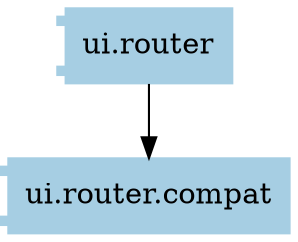 digraph dependencies {
  node[shape="component",style="filled",colorscheme=paired12]


    node[shape="component"]
    "ui.router.compat"[label="ui.router.compat", color=1]

    
      "ui.router"[label="ui.router", color=1]
      "ui.router" -> "ui.router.compat"
    


    node[shape="ellipse"]
    


    

    

    

    node[shape="cds"]
    

    









    node[shape="ellipse",style="filled", color=9]
    

    


    

    

    

    


}
